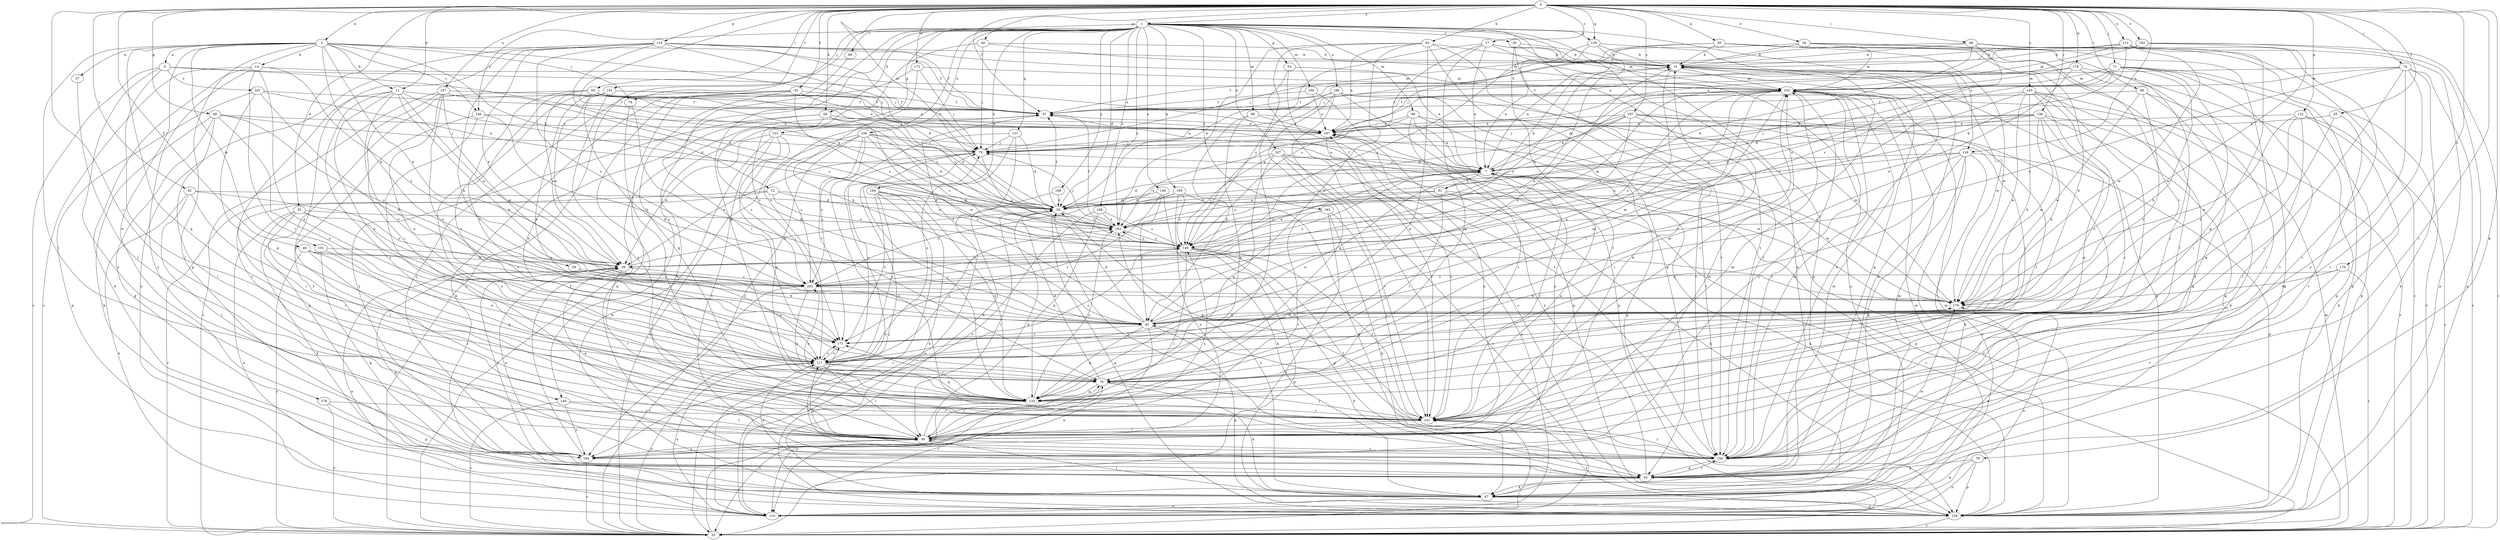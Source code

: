 strict digraph  {
0;
1;
2;
5;
7;
11;
12;
14;
15;
17;
20;
22;
30;
34;
35;
37;
39;
42;
45;
46;
47;
48;
49;
50;
54;
55;
58;
59;
61;
62;
66;
69;
70;
71;
74;
76;
78;
79;
83;
87;
89;
92;
93;
95;
98;
99;
100;
101;
102;
106;
107;
109;
110;
113;
116;
117;
119;
122;
123;
126;
129;
131;
133;
138;
140;
141;
143;
144;
146;
149;
151;
156;
157;
163;
170;
171;
172;
176;
178;
179;
182;
183;
184;
186;
187;
188;
194;
197;
199;
201;
202;
0 -> 1  [label=a];
0 -> 2  [label=a];
0 -> 11  [label=b];
0 -> 17  [label=c];
0 -> 30  [label=d];
0 -> 34  [label=e];
0 -> 35  [label=e];
0 -> 42  [label=f];
0 -> 45  [label=f];
0 -> 46  [label=f];
0 -> 47  [label=f];
0 -> 48  [label=g];
0 -> 49  [label=g];
0 -> 50  [label=g];
0 -> 58  [label=h];
0 -> 66  [label=i];
0 -> 71  [label=j];
0 -> 74  [label=j];
0 -> 79  [label=k];
0 -> 83  [label=k];
0 -> 89  [label=l];
0 -> 92  [label=l];
0 -> 93  [label=l];
0 -> 113  [label=o];
0 -> 116  [label=o];
0 -> 119  [label=p];
0 -> 122  [label=p];
0 -> 129  [label=q];
0 -> 138  [label=r];
0 -> 140  [label=r];
0 -> 143  [label=s];
0 -> 151  [label=t];
0 -> 156  [label=t];
0 -> 157  [label=u];
0 -> 163  [label=u];
0 -> 170  [label=v];
0 -> 172  [label=w];
0 -> 176  [label=w];
0 -> 182  [label=x];
0 -> 197  [label=z];
1 -> 20  [label=c];
1 -> 22  [label=c];
1 -> 30  [label=d];
1 -> 54  [label=g];
1 -> 58  [label=h];
1 -> 69  [label=i];
1 -> 76  [label=j];
1 -> 87  [label=k];
1 -> 98  [label=m];
1 -> 99  [label=m];
1 -> 100  [label=m];
1 -> 106  [label=n];
1 -> 107  [label=n];
1 -> 109  [label=n];
1 -> 116  [label=o];
1 -> 117  [label=o];
1 -> 123  [label=p];
1 -> 126  [label=p];
1 -> 129  [label=q];
1 -> 131  [label=q];
1 -> 133  [label=q];
1 -> 140  [label=r];
1 -> 144  [label=s];
1 -> 146  [label=s];
1 -> 156  [label=t];
1 -> 163  [label=u];
1 -> 183  [label=x];
1 -> 184  [label=x];
1 -> 186  [label=x];
1 -> 188  [label=y];
1 -> 199  [label=z];
2 -> 5  [label=a];
2 -> 11  [label=b];
2 -> 12  [label=b];
2 -> 14  [label=b];
2 -> 37  [label=e];
2 -> 39  [label=e];
2 -> 47  [label=f];
2 -> 55  [label=g];
2 -> 59  [label=h];
2 -> 76  [label=j];
2 -> 78  [label=j];
2 -> 95  [label=l];
2 -> 101  [label=m];
2 -> 133  [label=q];
2 -> 146  [label=s];
2 -> 178  [label=w];
5 -> 22  [label=c];
5 -> 30  [label=d];
5 -> 95  [label=l];
5 -> 187  [label=x];
5 -> 194  [label=y];
5 -> 201  [label=z];
7 -> 30  [label=d];
7 -> 39  [label=e];
7 -> 61  [label=h];
7 -> 102  [label=m];
7 -> 117  [label=o];
7 -> 126  [label=p];
7 -> 141  [label=r];
7 -> 179  [label=w];
7 -> 202  [label=z];
11 -> 30  [label=d];
11 -> 39  [label=e];
11 -> 47  [label=f];
11 -> 62  [label=h];
11 -> 117  [label=o];
11 -> 141  [label=r];
11 -> 156  [label=t];
11 -> 171  [label=v];
12 -> 22  [label=c];
12 -> 30  [label=d];
12 -> 141  [label=r];
12 -> 149  [label=s];
12 -> 163  [label=u];
14 -> 22  [label=c];
14 -> 70  [label=i];
14 -> 87  [label=k];
14 -> 102  [label=m];
14 -> 117  [label=o];
14 -> 194  [label=y];
14 -> 202  [label=z];
15 -> 102  [label=m];
15 -> 117  [label=o];
15 -> 141  [label=r];
15 -> 179  [label=w];
17 -> 7  [label=a];
17 -> 15  [label=b];
17 -> 30  [label=d];
17 -> 55  [label=g];
17 -> 110  [label=n];
17 -> 133  [label=q];
17 -> 149  [label=s];
20 -> 15  [label=b];
20 -> 55  [label=g];
20 -> 102  [label=m];
20 -> 156  [label=t];
22 -> 7  [label=a];
22 -> 95  [label=l];
22 -> 102  [label=m];
22 -> 117  [label=o];
30 -> 47  [label=f];
30 -> 95  [label=l];
30 -> 126  [label=p];
30 -> 156  [label=t];
30 -> 163  [label=u];
34 -> 15  [label=b];
34 -> 78  [label=j];
34 -> 102  [label=m];
34 -> 141  [label=r];
34 -> 171  [label=v];
35 -> 87  [label=k];
35 -> 110  [label=n];
35 -> 117  [label=o];
35 -> 141  [label=r];
35 -> 163  [label=u];
35 -> 171  [label=v];
37 -> 95  [label=l];
39 -> 30  [label=d];
39 -> 55  [label=g];
39 -> 117  [label=o];
39 -> 141  [label=r];
39 -> 194  [label=y];
39 -> 202  [label=z];
42 -> 47  [label=f];
42 -> 55  [label=g];
42 -> 87  [label=k];
42 -> 133  [label=q];
42 -> 149  [label=s];
42 -> 163  [label=u];
42 -> 194  [label=y];
45 -> 133  [label=q];
45 -> 156  [label=t];
45 -> 187  [label=x];
46 -> 22  [label=c];
46 -> 39  [label=e];
46 -> 95  [label=l];
46 -> 117  [label=o];
46 -> 202  [label=z];
47 -> 187  [label=x];
48 -> 55  [label=g];
48 -> 78  [label=j];
48 -> 87  [label=k];
48 -> 95  [label=l];
48 -> 117  [label=o];
48 -> 187  [label=x];
48 -> 202  [label=z];
49 -> 15  [label=b];
49 -> 78  [label=j];
49 -> 102  [label=m];
49 -> 171  [label=v];
50 -> 7  [label=a];
50 -> 15  [label=b];
50 -> 62  [label=h];
50 -> 78  [label=j];
50 -> 95  [label=l];
50 -> 141  [label=r];
50 -> 179  [label=w];
54 -> 22  [label=c];
54 -> 102  [label=m];
54 -> 156  [label=t];
55 -> 15  [label=b];
55 -> 62  [label=h];
55 -> 87  [label=k];
55 -> 102  [label=m];
55 -> 117  [label=o];
55 -> 156  [label=t];
55 -> 171  [label=v];
55 -> 179  [label=w];
55 -> 187  [label=x];
58 -> 30  [label=d];
58 -> 62  [label=h];
58 -> 117  [label=o];
58 -> 179  [label=w];
58 -> 187  [label=x];
58 -> 194  [label=y];
59 -> 62  [label=h];
59 -> 202  [label=z];
61 -> 15  [label=b];
61 -> 22  [label=c];
61 -> 30  [label=d];
61 -> 47  [label=f];
61 -> 70  [label=i];
61 -> 87  [label=k];
61 -> 163  [label=u];
62 -> 15  [label=b];
62 -> 30  [label=d];
62 -> 47  [label=f];
62 -> 102  [label=m];
62 -> 110  [label=n];
62 -> 126  [label=p];
62 -> 133  [label=q];
62 -> 171  [label=v];
62 -> 179  [label=w];
66 -> 15  [label=b];
66 -> 22  [label=c];
66 -> 30  [label=d];
66 -> 78  [label=j];
66 -> 126  [label=p];
66 -> 149  [label=s];
69 -> 22  [label=c];
70 -> 30  [label=d];
70 -> 87  [label=k];
70 -> 102  [label=m];
70 -> 110  [label=n];
70 -> 133  [label=q];
70 -> 141  [label=r];
71 -> 7  [label=a];
71 -> 22  [label=c];
71 -> 30  [label=d];
71 -> 62  [label=h];
71 -> 102  [label=m];
71 -> 117  [label=o];
71 -> 126  [label=p];
71 -> 156  [label=t];
71 -> 163  [label=u];
74 -> 22  [label=c];
74 -> 39  [label=e];
74 -> 47  [label=f];
74 -> 87  [label=k];
74 -> 102  [label=m];
74 -> 141  [label=r];
74 -> 156  [label=t];
74 -> 194  [label=y];
76 -> 70  [label=i];
76 -> 141  [label=r];
78 -> 7  [label=a];
78 -> 39  [label=e];
78 -> 110  [label=n];
78 -> 117  [label=o];
78 -> 149  [label=s];
79 -> 55  [label=g];
79 -> 87  [label=k];
79 -> 110  [label=n];
79 -> 126  [label=p];
83 -> 15  [label=b];
83 -> 62  [label=h];
83 -> 95  [label=l];
83 -> 133  [label=q];
83 -> 149  [label=s];
83 -> 156  [label=t];
83 -> 163  [label=u];
83 -> 187  [label=x];
87 -> 95  [label=l];
87 -> 102  [label=m];
87 -> 110  [label=n];
87 -> 126  [label=p];
87 -> 163  [label=u];
87 -> 179  [label=w];
89 -> 47  [label=f];
89 -> 55  [label=g];
89 -> 156  [label=t];
89 -> 171  [label=v];
89 -> 179  [label=w];
92 -> 30  [label=d];
92 -> 70  [label=i];
92 -> 95  [label=l];
92 -> 110  [label=n];
92 -> 202  [label=z];
93 -> 7  [label=a];
93 -> 39  [label=e];
93 -> 47  [label=f];
93 -> 62  [label=h];
93 -> 126  [label=p];
93 -> 163  [label=u];
93 -> 171  [label=v];
93 -> 187  [label=x];
95 -> 15  [label=b];
95 -> 30  [label=d];
95 -> 39  [label=e];
95 -> 47  [label=f];
95 -> 70  [label=i];
95 -> 102  [label=m];
95 -> 149  [label=s];
95 -> 156  [label=t];
95 -> 187  [label=x];
95 -> 194  [label=y];
98 -> 126  [label=p];
98 -> 141  [label=r];
98 -> 149  [label=s];
98 -> 156  [label=t];
98 -> 187  [label=x];
98 -> 194  [label=y];
99 -> 7  [label=a];
99 -> 62  [label=h];
99 -> 133  [label=q];
99 -> 187  [label=x];
100 -> 47  [label=f];
100 -> 126  [label=p];
100 -> 187  [label=x];
101 -> 39  [label=e];
101 -> 55  [label=g];
101 -> 133  [label=q];
102 -> 47  [label=f];
102 -> 70  [label=i];
102 -> 156  [label=t];
102 -> 163  [label=u];
102 -> 194  [label=y];
102 -> 202  [label=z];
106 -> 7  [label=a];
106 -> 22  [label=c];
106 -> 30  [label=d];
106 -> 78  [label=j];
106 -> 149  [label=s];
106 -> 156  [label=t];
106 -> 171  [label=v];
106 -> 194  [label=y];
106 -> 202  [label=z];
107 -> 7  [label=a];
107 -> 22  [label=c];
107 -> 110  [label=n];
107 -> 133  [label=q];
107 -> 141  [label=r];
107 -> 149  [label=s];
107 -> 163  [label=u];
107 -> 179  [label=w];
109 -> 30  [label=d];
109 -> 55  [label=g];
109 -> 149  [label=s];
109 -> 194  [label=y];
109 -> 202  [label=z];
110 -> 39  [label=e];
110 -> 78  [label=j];
110 -> 102  [label=m];
110 -> 117  [label=o];
110 -> 141  [label=r];
113 -> 15  [label=b];
113 -> 30  [label=d];
113 -> 102  [label=m];
113 -> 126  [label=p];
113 -> 133  [label=q];
113 -> 156  [label=t];
113 -> 179  [label=w];
113 -> 187  [label=x];
116 -> 7  [label=a];
116 -> 55  [label=g];
116 -> 70  [label=i];
116 -> 87  [label=k];
116 -> 110  [label=n];
116 -> 126  [label=p];
116 -> 133  [label=q];
116 -> 163  [label=u];
117 -> 70  [label=i];
117 -> 95  [label=l];
117 -> 102  [label=m];
117 -> 133  [label=q];
117 -> 149  [label=s];
117 -> 163  [label=u];
117 -> 171  [label=v];
119 -> 7  [label=a];
119 -> 15  [label=b];
119 -> 30  [label=d];
119 -> 39  [label=e];
119 -> 47  [label=f];
119 -> 62  [label=h];
119 -> 78  [label=j];
119 -> 95  [label=l];
119 -> 110  [label=n];
119 -> 163  [label=u];
119 -> 202  [label=z];
122 -> 22  [label=c];
122 -> 70  [label=i];
122 -> 87  [label=k];
122 -> 95  [label=l];
122 -> 179  [label=w];
122 -> 187  [label=x];
123 -> 39  [label=e];
123 -> 78  [label=j];
123 -> 87  [label=k];
123 -> 133  [label=q];
123 -> 156  [label=t];
123 -> 202  [label=z];
126 -> 7  [label=a];
126 -> 15  [label=b];
126 -> 22  [label=c];
126 -> 70  [label=i];
126 -> 102  [label=m];
126 -> 141  [label=r];
129 -> 7  [label=a];
129 -> 15  [label=b];
129 -> 149  [label=s];
129 -> 156  [label=t];
129 -> 202  [label=z];
131 -> 30  [label=d];
131 -> 78  [label=j];
131 -> 87  [label=k];
131 -> 117  [label=o];
131 -> 202  [label=z];
133 -> 22  [label=c];
133 -> 78  [label=j];
133 -> 141  [label=r];
133 -> 163  [label=u];
133 -> 171  [label=v];
133 -> 202  [label=z];
138 -> 7  [label=a];
138 -> 30  [label=d];
138 -> 55  [label=g];
138 -> 62  [label=h];
138 -> 78  [label=j];
138 -> 87  [label=k];
138 -> 133  [label=q];
138 -> 179  [label=w];
138 -> 187  [label=x];
140 -> 22  [label=c];
140 -> 95  [label=l];
140 -> 141  [label=r];
140 -> 194  [label=y];
141 -> 7  [label=a];
141 -> 30  [label=d];
141 -> 95  [label=l];
141 -> 187  [label=x];
143 -> 22  [label=c];
143 -> 47  [label=f];
143 -> 55  [label=g];
143 -> 62  [label=h];
143 -> 117  [label=o];
143 -> 141  [label=r];
143 -> 149  [label=s];
143 -> 179  [label=w];
144 -> 30  [label=d];
144 -> 62  [label=h];
144 -> 87  [label=k];
144 -> 171  [label=v];
146 -> 62  [label=h];
146 -> 95  [label=l];
146 -> 156  [label=t];
146 -> 187  [label=x];
149 -> 39  [label=e];
149 -> 55  [label=g];
149 -> 95  [label=l];
149 -> 102  [label=m];
149 -> 126  [label=p];
149 -> 141  [label=r];
149 -> 156  [label=t];
149 -> 163  [label=u];
151 -> 39  [label=e];
151 -> 47  [label=f];
151 -> 70  [label=i];
151 -> 117  [label=o];
151 -> 141  [label=r];
151 -> 171  [label=v];
151 -> 187  [label=x];
156 -> 15  [label=b];
156 -> 55  [label=g];
156 -> 102  [label=m];
156 -> 117  [label=o];
156 -> 141  [label=r];
157 -> 22  [label=c];
157 -> 47  [label=f];
157 -> 70  [label=i];
157 -> 117  [label=o];
157 -> 149  [label=s];
157 -> 171  [label=v];
157 -> 179  [label=w];
163 -> 7  [label=a];
163 -> 47  [label=f];
163 -> 78  [label=j];
163 -> 149  [label=s];
170 -> 22  [label=c];
170 -> 156  [label=t];
170 -> 179  [label=w];
170 -> 202  [label=z];
171 -> 117  [label=o];
172 -> 62  [label=h];
172 -> 70  [label=i];
172 -> 78  [label=j];
172 -> 102  [label=m];
176 -> 39  [label=e];
176 -> 47  [label=f];
176 -> 102  [label=m];
176 -> 126  [label=p];
176 -> 156  [label=t];
178 -> 22  [label=c];
178 -> 55  [label=g];
178 -> 141  [label=r];
179 -> 62  [label=h];
179 -> 110  [label=n];
179 -> 187  [label=x];
182 -> 15  [label=b];
182 -> 22  [label=c];
182 -> 47  [label=f];
182 -> 126  [label=p];
182 -> 179  [label=w];
182 -> 187  [label=x];
183 -> 22  [label=c];
183 -> 87  [label=k];
183 -> 95  [label=l];
183 -> 141  [label=r];
183 -> 163  [label=u];
184 -> 22  [label=c];
184 -> 30  [label=d];
184 -> 87  [label=k];
184 -> 117  [label=o];
184 -> 133  [label=q];
184 -> 149  [label=s];
184 -> 171  [label=v];
186 -> 47  [label=f];
186 -> 70  [label=i];
186 -> 126  [label=p];
186 -> 133  [label=q];
186 -> 141  [label=r];
186 -> 156  [label=t];
186 -> 179  [label=w];
187 -> 78  [label=j];
187 -> 141  [label=r];
188 -> 30  [label=d];
188 -> 110  [label=n];
194 -> 22  [label=c];
194 -> 39  [label=e];
194 -> 47  [label=f];
194 -> 102  [label=m];
197 -> 7  [label=a];
197 -> 30  [label=d];
197 -> 70  [label=i];
197 -> 78  [label=j];
197 -> 95  [label=l];
197 -> 141  [label=r];
197 -> 149  [label=s];
197 -> 171  [label=v];
197 -> 187  [label=x];
199 -> 133  [label=q];
199 -> 149  [label=s];
199 -> 163  [label=u];
199 -> 194  [label=y];
201 -> 7  [label=a];
201 -> 47  [label=f];
201 -> 62  [label=h];
201 -> 126  [label=p];
201 -> 133  [label=q];
202 -> 15  [label=b];
202 -> 22  [label=c];
202 -> 133  [label=q];
202 -> 179  [label=w];
}
